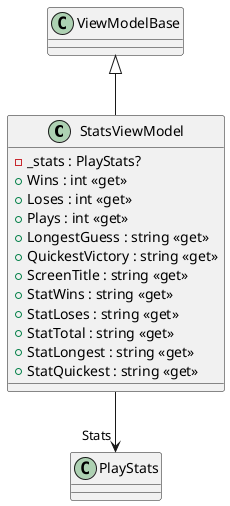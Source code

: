 @startuml
class StatsViewModel {
    - _stats : PlayStats?
    + Wins : int <<get>>
    + Loses : int <<get>>
    + Plays : int <<get>>
    + LongestGuess : string <<get>>
    + QuickestVictory : string <<get>>
    + ScreenTitle : string <<get>>
    + StatWins : string <<get>>
    + StatLoses : string <<get>>
    + StatTotal : string <<get>>
    + StatLongest : string <<get>>
    + StatQuickest : string <<get>>
}
ViewModelBase <|-- StatsViewModel
StatsViewModel --> "Stats" PlayStats
@enduml
